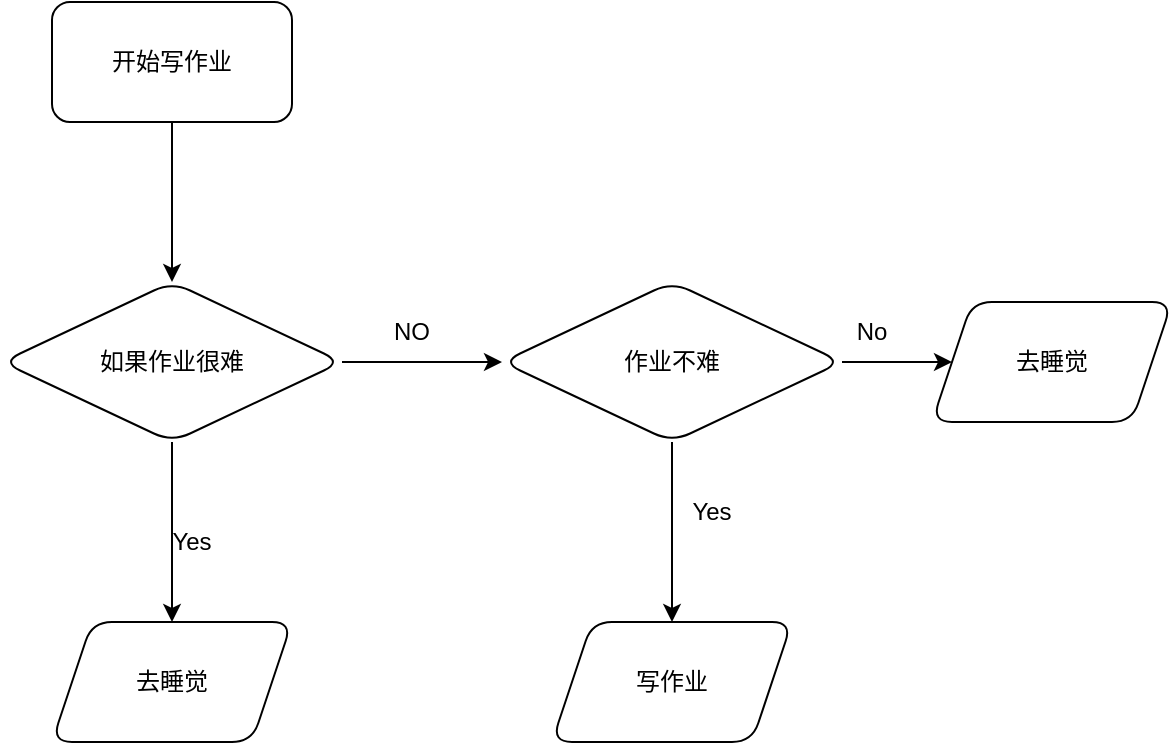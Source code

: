 <mxfile version="20.3.2" type="github">
  <diagram id="aDLKmKCvJ0bB2V0zDD3p" name="第 1 页">
    <mxGraphModel dx="782" dy="474" grid="1" gridSize="10" guides="1" tooltips="1" connect="1" arrows="1" fold="1" page="1" pageScale="1" pageWidth="827" pageHeight="1169" math="0" shadow="0">
      <root>
        <mxCell id="0" />
        <mxCell id="1" parent="0" />
        <mxCell id="4MuBtVkiTCGIPqPdjACA-3" value="" style="edgeStyle=orthogonalEdgeStyle;rounded=0;orthogonalLoop=1;jettySize=auto;html=1;" edge="1" parent="1" source="4MuBtVkiTCGIPqPdjACA-1" target="4MuBtVkiTCGIPqPdjACA-2">
          <mxGeometry relative="1" as="geometry" />
        </mxCell>
        <mxCell id="4MuBtVkiTCGIPqPdjACA-1" value="开始写作业" style="rounded=1;whiteSpace=wrap;html=1;" vertex="1" parent="1">
          <mxGeometry x="320" y="70" width="120" height="60" as="geometry" />
        </mxCell>
        <mxCell id="4MuBtVkiTCGIPqPdjACA-13" value="" style="edgeStyle=orthogonalEdgeStyle;rounded=0;orthogonalLoop=1;jettySize=auto;html=1;" edge="1" parent="1" source="4MuBtVkiTCGIPqPdjACA-2" target="4MuBtVkiTCGIPqPdjACA-12">
          <mxGeometry relative="1" as="geometry" />
        </mxCell>
        <mxCell id="4MuBtVkiTCGIPqPdjACA-15" value="" style="edgeStyle=orthogonalEdgeStyle;rounded=0;orthogonalLoop=1;jettySize=auto;html=1;" edge="1" parent="1" source="4MuBtVkiTCGIPqPdjACA-2" target="4MuBtVkiTCGIPqPdjACA-14">
          <mxGeometry relative="1" as="geometry" />
        </mxCell>
        <mxCell id="4MuBtVkiTCGIPqPdjACA-2" value="如果作业很难" style="rhombus;whiteSpace=wrap;html=1;rounded=1;" vertex="1" parent="1">
          <mxGeometry x="295" y="210" width="170" height="80" as="geometry" />
        </mxCell>
        <mxCell id="4MuBtVkiTCGIPqPdjACA-12" value="去睡觉" style="shape=parallelogram;perimeter=parallelogramPerimeter;whiteSpace=wrap;html=1;fixedSize=1;rounded=1;" vertex="1" parent="1">
          <mxGeometry x="320" y="380" width="120" height="60" as="geometry" />
        </mxCell>
        <mxCell id="4MuBtVkiTCGIPqPdjACA-20" value="" style="edgeStyle=orthogonalEdgeStyle;rounded=0;orthogonalLoop=1;jettySize=auto;html=1;" edge="1" parent="1" source="4MuBtVkiTCGIPqPdjACA-14" target="4MuBtVkiTCGIPqPdjACA-19">
          <mxGeometry relative="1" as="geometry" />
        </mxCell>
        <mxCell id="4MuBtVkiTCGIPqPdjACA-22" value="" style="edgeStyle=orthogonalEdgeStyle;rounded=0;orthogonalLoop=1;jettySize=auto;html=1;" edge="1" parent="1" source="4MuBtVkiTCGIPqPdjACA-14" target="4MuBtVkiTCGIPqPdjACA-21">
          <mxGeometry relative="1" as="geometry" />
        </mxCell>
        <mxCell id="4MuBtVkiTCGIPqPdjACA-14" value="作业不难" style="rhombus;whiteSpace=wrap;html=1;rounded=1;" vertex="1" parent="1">
          <mxGeometry x="545" y="210" width="170" height="80" as="geometry" />
        </mxCell>
        <mxCell id="4MuBtVkiTCGIPqPdjACA-17" value="NO" style="text;html=1;strokeColor=none;fillColor=none;align=center;verticalAlign=middle;whiteSpace=wrap;rounded=0;" vertex="1" parent="1">
          <mxGeometry x="470" y="220" width="60" height="30" as="geometry" />
        </mxCell>
        <mxCell id="4MuBtVkiTCGIPqPdjACA-18" value="Yes" style="text;html=1;strokeColor=none;fillColor=none;align=center;verticalAlign=middle;whiteSpace=wrap;rounded=0;" vertex="1" parent="1">
          <mxGeometry x="360" y="320" width="60" height="40" as="geometry" />
        </mxCell>
        <mxCell id="4MuBtVkiTCGIPqPdjACA-19" value="写作业" style="shape=parallelogram;perimeter=parallelogramPerimeter;whiteSpace=wrap;html=1;fixedSize=1;rounded=1;" vertex="1" parent="1">
          <mxGeometry x="570" y="380" width="120" height="60" as="geometry" />
        </mxCell>
        <mxCell id="4MuBtVkiTCGIPqPdjACA-21" value="去睡觉" style="shape=parallelogram;perimeter=parallelogramPerimeter;whiteSpace=wrap;html=1;fixedSize=1;rounded=1;" vertex="1" parent="1">
          <mxGeometry x="760" y="220" width="120" height="60" as="geometry" />
        </mxCell>
        <mxCell id="4MuBtVkiTCGIPqPdjACA-24" value="Yes" style="text;html=1;strokeColor=none;fillColor=none;align=center;verticalAlign=middle;whiteSpace=wrap;rounded=0;" vertex="1" parent="1">
          <mxGeometry x="620" y="310" width="60" height="30" as="geometry" />
        </mxCell>
        <mxCell id="4MuBtVkiTCGIPqPdjACA-25" value="No" style="text;html=1;strokeColor=none;fillColor=none;align=center;verticalAlign=middle;whiteSpace=wrap;rounded=0;" vertex="1" parent="1">
          <mxGeometry x="700" y="220" width="60" height="30" as="geometry" />
        </mxCell>
      </root>
    </mxGraphModel>
  </diagram>
</mxfile>

